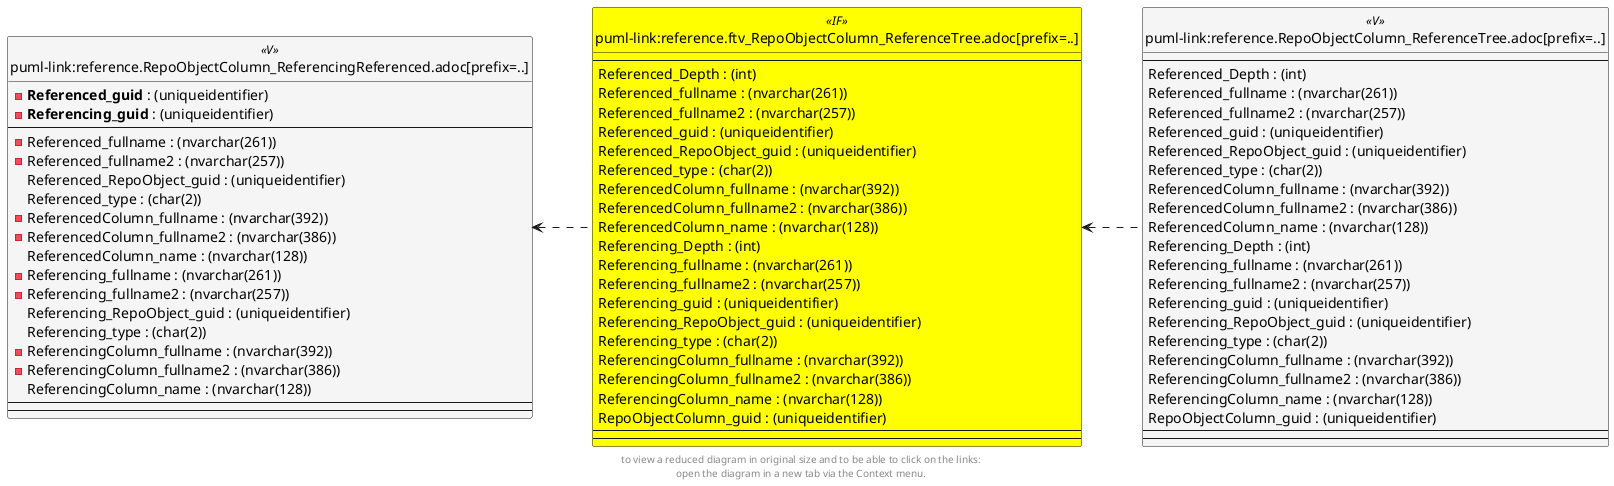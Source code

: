 @startuml
left to right direction
'top to bottom direction
hide circle
'avoide "." issues:
set namespaceSeparator none


skinparam class {
  BackgroundColor White
  BackgroundColor<<FN>> Yellow
  BackgroundColor<<FS>> Yellow
  BackgroundColor<<FT>> LightGray
  BackgroundColor<<IF>> Yellow
  BackgroundColor<<IS>> Yellow
  BackgroundColor<<P>> Aqua
  BackgroundColor<<PC>> Aqua
  BackgroundColor<<SN>> Yellow
  BackgroundColor<<SO>> SlateBlue
  BackgroundColor<<TF>> LightGray
  BackgroundColor<<TR>> Tomato
  BackgroundColor<<U>> White
  BackgroundColor<<V>> WhiteSmoke
  BackgroundColor<<X>> Aqua
}


entity "puml-link:reference.ftv_RepoObjectColumn_ReferenceTree.adoc[prefix=..]" as reference.ftv_RepoObjectColumn_ReferenceTree << IF >> {
  --
  Referenced_Depth : (int)
  Referenced_fullname : (nvarchar(261))
  Referenced_fullname2 : (nvarchar(257))
  Referenced_guid : (uniqueidentifier)
  Referenced_RepoObject_guid : (uniqueidentifier)
  Referenced_type : (char(2))
  ReferencedColumn_fullname : (nvarchar(392))
  ReferencedColumn_fullname2 : (nvarchar(386))
  ReferencedColumn_name : (nvarchar(128))
  Referencing_Depth : (int)
  Referencing_fullname : (nvarchar(261))
  Referencing_fullname2 : (nvarchar(257))
  Referencing_guid : (uniqueidentifier)
  Referencing_RepoObject_guid : (uniqueidentifier)
  Referencing_type : (char(2))
  ReferencingColumn_fullname : (nvarchar(392))
  ReferencingColumn_fullname2 : (nvarchar(386))
  ReferencingColumn_name : (nvarchar(128))
  RepoObjectColumn_guid : (uniqueidentifier)
  --
  --
}

entity "puml-link:reference.RepoObjectColumn_ReferenceTree.adoc[prefix=..]" as reference.RepoObjectColumn_ReferenceTree << V >> {
  --
  Referenced_Depth : (int)
  Referenced_fullname : (nvarchar(261))
  Referenced_fullname2 : (nvarchar(257))
  Referenced_guid : (uniqueidentifier)
  Referenced_RepoObject_guid : (uniqueidentifier)
  Referenced_type : (char(2))
  ReferencedColumn_fullname : (nvarchar(392))
  ReferencedColumn_fullname2 : (nvarchar(386))
  ReferencedColumn_name : (nvarchar(128))
  Referencing_Depth : (int)
  Referencing_fullname : (nvarchar(261))
  Referencing_fullname2 : (nvarchar(257))
  Referencing_guid : (uniqueidentifier)
  Referencing_RepoObject_guid : (uniqueidentifier)
  Referencing_type : (char(2))
  ReferencingColumn_fullname : (nvarchar(392))
  ReferencingColumn_fullname2 : (nvarchar(386))
  ReferencingColumn_name : (nvarchar(128))
  RepoObjectColumn_guid : (uniqueidentifier)
  --
  --
}

entity "puml-link:reference.RepoObjectColumn_ReferencingReferenced.adoc[prefix=..]" as reference.RepoObjectColumn_ReferencingReferenced << V >> {
  - **Referenced_guid** : (uniqueidentifier)
  - **Referencing_guid** : (uniqueidentifier)
  --
  - Referenced_fullname : (nvarchar(261))
  - Referenced_fullname2 : (nvarchar(257))
  Referenced_RepoObject_guid : (uniqueidentifier)
  Referenced_type : (char(2))
  - ReferencedColumn_fullname : (nvarchar(392))
  - ReferencedColumn_fullname2 : (nvarchar(386))
  ReferencedColumn_name : (nvarchar(128))
  - Referencing_fullname : (nvarchar(261))
  - Referencing_fullname2 : (nvarchar(257))
  Referencing_RepoObject_guid : (uniqueidentifier)
  Referencing_type : (char(2))
  - ReferencingColumn_fullname : (nvarchar(392))
  - ReferencingColumn_fullname2 : (nvarchar(386))
  ReferencingColumn_name : (nvarchar(128))
  --
  --
}

reference.ftv_RepoObjectColumn_ReferenceTree <.. reference.RepoObjectColumn_ReferenceTree
reference.RepoObjectColumn_ReferencingReferenced <.. reference.ftv_RepoObjectColumn_ReferenceTree

footer
to view a reduced diagram in original size and to be able to click on the links:
open the diagram in a new tab via the Context menu.
end footer

@enduml

